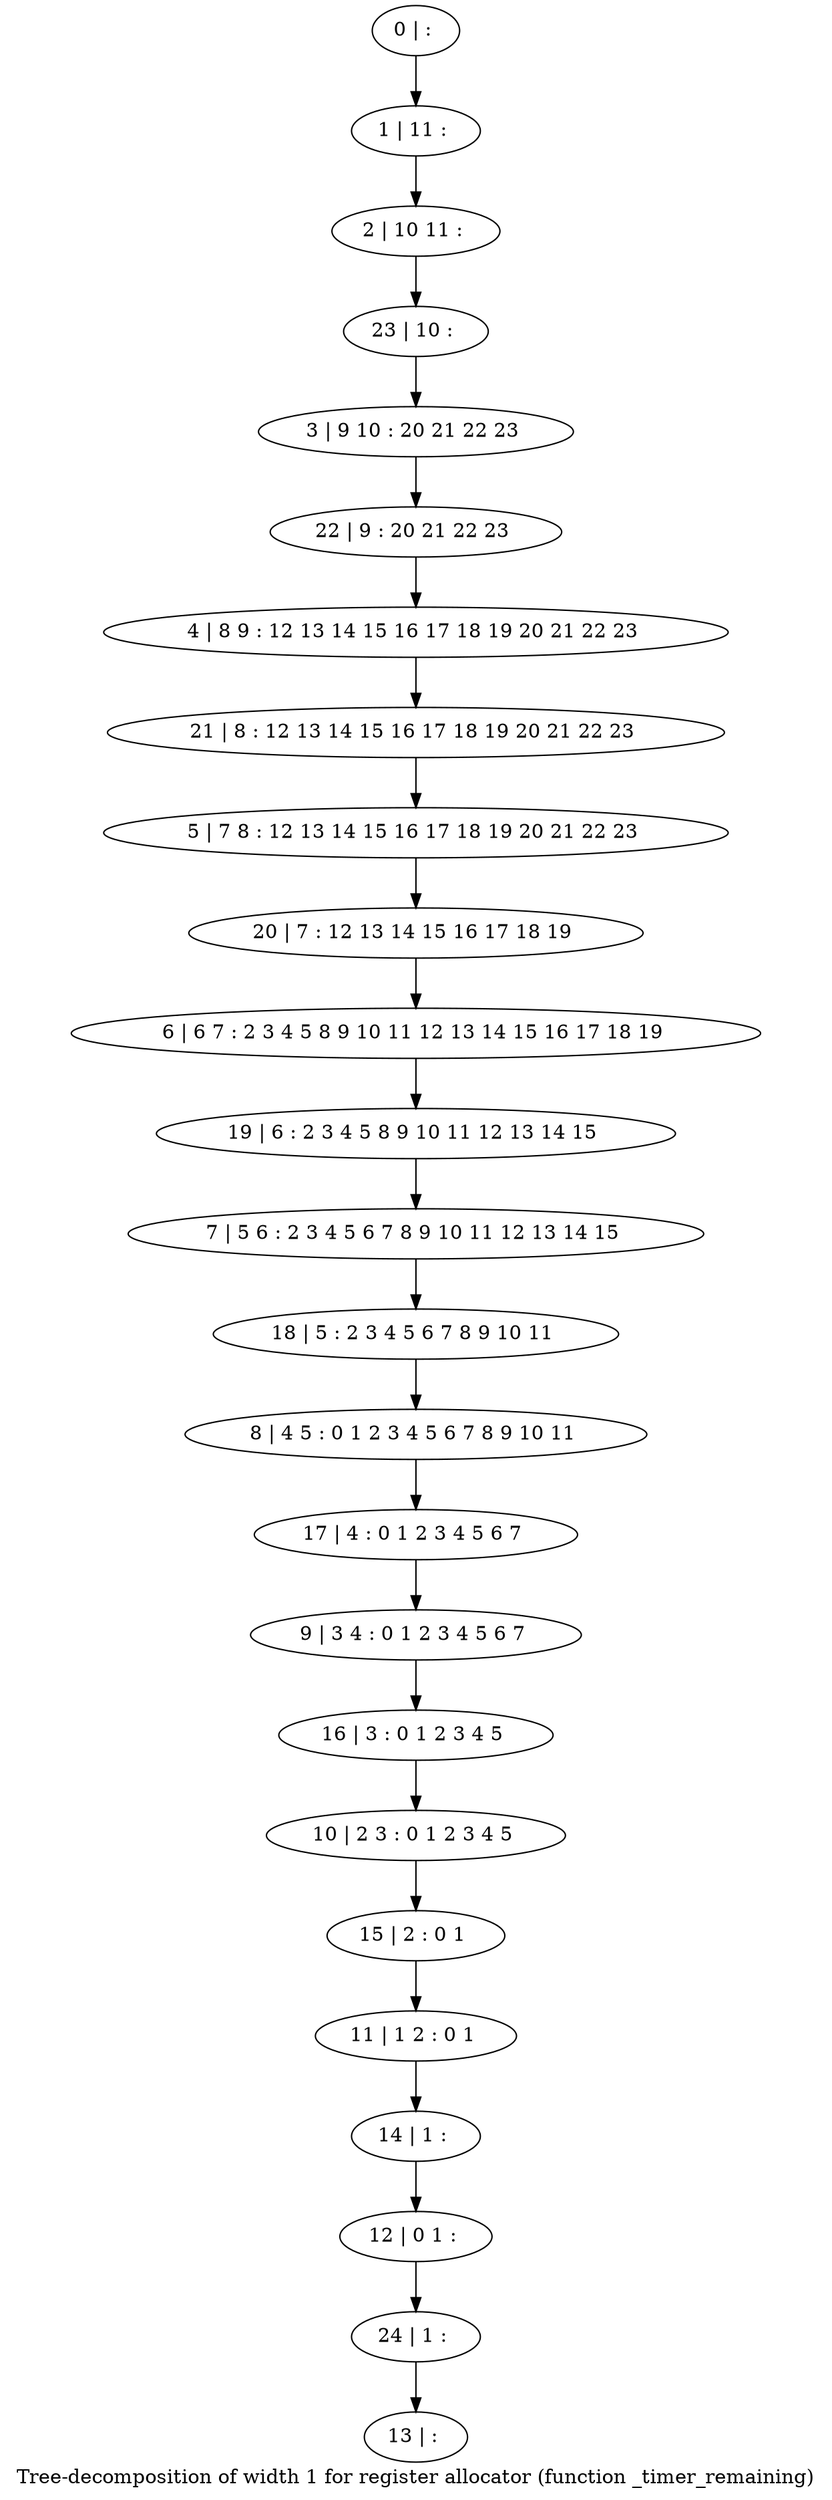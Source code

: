 digraph G {
graph [label="Tree-decomposition of width 1 for register allocator (function _timer_remaining)"]
0[label="0 | : "];
1[label="1 | 11 : "];
2[label="2 | 10 11 : "];
3[label="3 | 9 10 : 20 21 22 23 "];
4[label="4 | 8 9 : 12 13 14 15 16 17 18 19 20 21 22 23 "];
5[label="5 | 7 8 : 12 13 14 15 16 17 18 19 20 21 22 23 "];
6[label="6 | 6 7 : 2 3 4 5 8 9 10 11 12 13 14 15 16 17 18 19 "];
7[label="7 | 5 6 : 2 3 4 5 6 7 8 9 10 11 12 13 14 15 "];
8[label="8 | 4 5 : 0 1 2 3 4 5 6 7 8 9 10 11 "];
9[label="9 | 3 4 : 0 1 2 3 4 5 6 7 "];
10[label="10 | 2 3 : 0 1 2 3 4 5 "];
11[label="11 | 1 2 : 0 1 "];
12[label="12 | 0 1 : "];
13[label="13 | : "];
14[label="14 | 1 : "];
15[label="15 | 2 : 0 1 "];
16[label="16 | 3 : 0 1 2 3 4 5 "];
17[label="17 | 4 : 0 1 2 3 4 5 6 7 "];
18[label="18 | 5 : 2 3 4 5 6 7 8 9 10 11 "];
19[label="19 | 6 : 2 3 4 5 8 9 10 11 12 13 14 15 "];
20[label="20 | 7 : 12 13 14 15 16 17 18 19 "];
21[label="21 | 8 : 12 13 14 15 16 17 18 19 20 21 22 23 "];
22[label="22 | 9 : 20 21 22 23 "];
23[label="23 | 10 : "];
24[label="24 | 1 : "];
0->1 ;
1->2 ;
14->12 ;
11->14 ;
15->11 ;
10->15 ;
16->10 ;
9->16 ;
17->9 ;
8->17 ;
18->8 ;
7->18 ;
19->7 ;
6->19 ;
20->6 ;
5->20 ;
21->5 ;
4->21 ;
22->4 ;
3->22 ;
23->3 ;
2->23 ;
24->13 ;
12->24 ;
}
